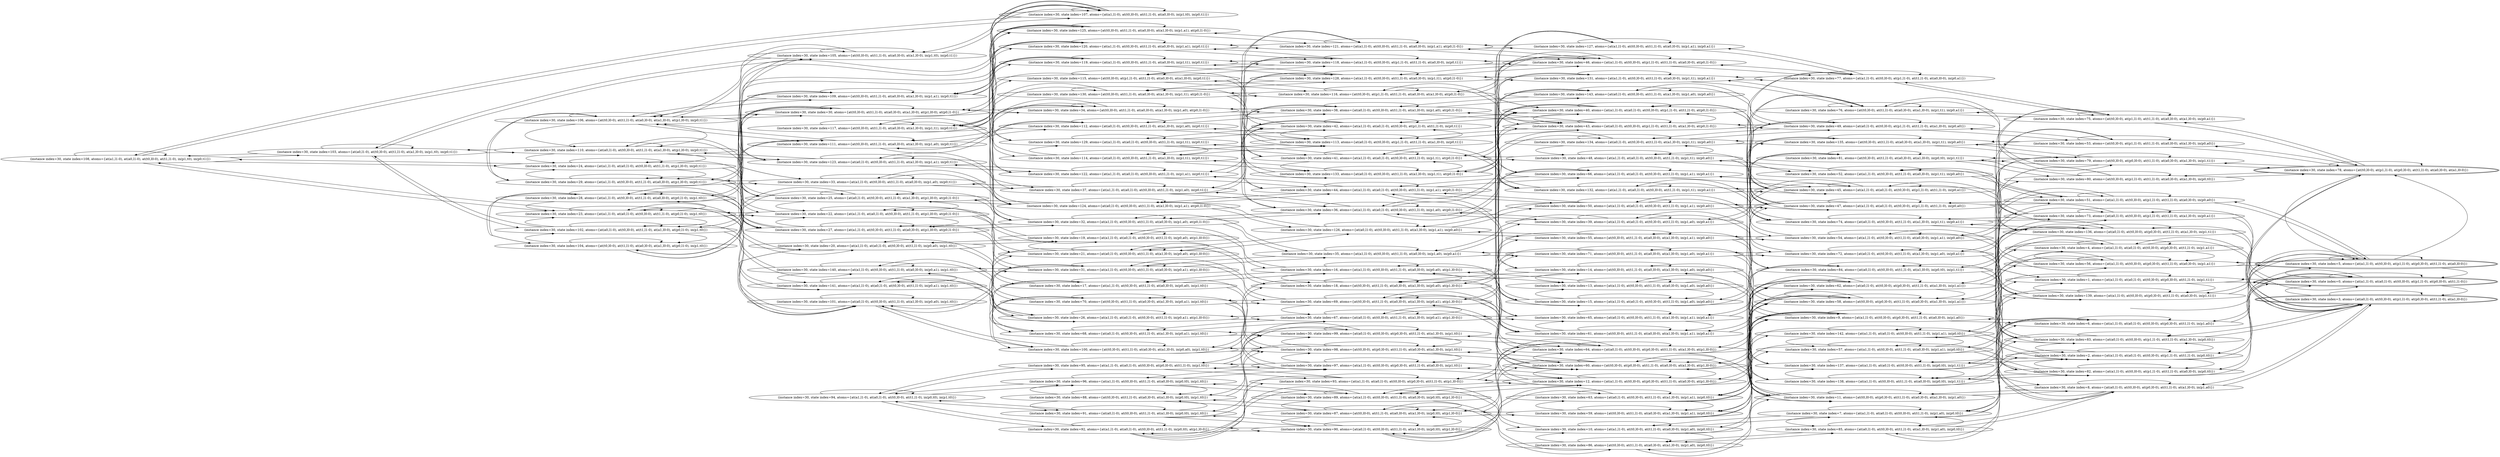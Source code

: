 digraph {
rankdir="LR"
s108[label="(instance index=30, state index=108, atoms={at(a1,l1-0), at(a0,l1-0), at(t0,l0-0), at(t1,l1-0), in(p1,t0), in(p0,t1)})"]
s103[label="(instance index=30, state index=103, atoms={at(a0,l1-0), at(t0,l0-0), at(t1,l1-0), at(a1,l0-0), in(p1,t0), in(p0,t1)})"]
s107[label="(instance index=30, state index=107, atoms={at(a1,l1-0), at(t0,l0-0), at(t1,l1-0), at(a0,l0-0), in(p1,t0), in(p0,t1)})"]
s105[label="(instance index=30, state index=105, atoms={at(t0,l0-0), at(t1,l1-0), at(a0,l0-0), at(a1,l0-0), in(p1,t0), in(p0,t1)})"]
s24[label="(instance index=30, state index=24, atoms={at(a1,l1-0), at(a0,l1-0), at(t0,l0-0), at(t1,l1-0), at(p1,l0-0), in(p0,t1)})"]
s23[label="(instance index=30, state index=23, atoms={at(a1,l1-0), at(a0,l1-0), at(t0,l0-0), at(t1,l1-0), at(p0,l1-0), in(p1,t0)})"]
s102[label="(instance index=30, state index=102, atoms={at(a0,l1-0), at(t0,l0-0), at(t1,l1-0), at(a1,l0-0), at(p0,l1-0), in(p1,t0)})"]
s110[label="(instance index=30, state index=110, atoms={at(a0,l1-0), at(t0,l0-0), at(t1,l1-0), at(a1,l0-0), at(p1,l0-0), in(p0,t1)})"]
s29[label="(instance index=30, state index=29, atoms={at(a1,l1-0), at(t0,l0-0), at(t1,l1-0), at(a0,l0-0), at(p1,l0-0), in(p0,t1)})"]
s28[label="(instance index=30, state index=28, atoms={at(a1,l1-0), at(t0,l0-0), at(t1,l1-0), at(a0,l0-0), at(p0,l1-0), in(p1,t0)})"]
s104[label="(instance index=30, state index=104, atoms={at(t0,l0-0), at(t1,l1-0), at(a0,l0-0), at(a1,l0-0), at(p0,l1-0), in(p1,t0)})"]
s106[label="(instance index=30, state index=106, atoms={at(t0,l0-0), at(t1,l1-0), at(a0,l0-0), at(a1,l0-0), at(p1,l0-0), in(p0,t1)})"]
s20[label="(instance index=30, state index=20, atoms={at(a1,l1-0), at(a0,l1-0), at(t0,l0-0), at(t1,l1-0), in(p0,a0), in(p1,t0)})"]
s141[label="(instance index=30, state index=141, atoms={at(a1,l1-0), at(a0,l1-0), at(t0,l0-0), at(t1,l1-0), in(p0,a1), in(p1,t0)})"]
s22[label="(instance index=30, state index=22, atoms={at(a1,l1-0), at(a0,l1-0), at(t0,l0-0), at(t1,l1-0), at(p1,l0-0), at(p0,l1-0)})"]
s94[label="(instance index=30, state index=94, atoms={at(a1,l1-0), at(a0,l1-0), at(t0,l0-0), at(t1,l1-0), in(p0,t0), in(p1,t0)})"]
s140[label="(instance index=30, state index=140, atoms={at(a1,l1-0), at(t0,l0-0), at(t1,l1-0), at(a0,l0-0), in(p0,a1), in(p1,t0)})"]
s101[label="(instance index=30, state index=101, atoms={at(a0,l1-0), at(t0,l0-0), at(t1,l1-0), at(a1,l0-0), in(p0,a0), in(p1,t0)})"]
s25[label="(instance index=30, state index=25, atoms={at(a0,l1-0), at(t0,l0-0), at(t1,l1-0), at(a1,l0-0), at(p1,l0-0), at(p0,l1-0)})"]
s123[label="(instance index=30, state index=123, atoms={at(a0,l1-0), at(t0,l0-0), at(t1,l1-0), at(a1,l0-0), in(p1,a1), in(p0,t1)})"]
s33[label="(instance index=30, state index=33, atoms={at(a1,l1-0), at(t0,l0-0), at(t1,l1-0), at(a0,l0-0), in(p1,a0), in(p0,t1)})"]
s27[label="(instance index=30, state index=27, atoms={at(a1,l1-0), at(t0,l0-0), at(t1,l1-0), at(a0,l0-0), at(p1,l0-0), at(p0,l1-0)})"]
s111[label="(instance index=30, state index=111, atoms={at(t0,l0-0), at(t1,l1-0), at(a0,l0-0), at(a1,l0-0), in(p1,a0), in(p0,t1)})"]
s30[label="(instance index=30, state index=30, atoms={at(t0,l0-0), at(t1,l1-0), at(a0,l0-0), at(a1,l0-0), at(p1,l0-0), at(p0,l1-0)})"]
s109[label="(instance index=30, state index=109, atoms={at(t0,l0-0), at(t1,l1-0), at(a0,l0-0), at(a1,l0-0), in(p1,a1), in(p0,t1)})"]
s117[label="(instance index=30, state index=117, atoms={at(t0,l0-0), at(t1,l1-0), at(a0,l0-0), at(a1,l0-0), in(p1,t1), in(p0,t1)})"]
s19[label="(instance index=30, state index=19, atoms={at(a1,l1-0), at(a0,l1-0), at(t0,l0-0), at(t1,l1-0), in(p0,a0), at(p1,l0-0)})"]
s17[label="(instance index=30, state index=17, atoms={at(a1,l1-0), at(t0,l0-0), at(t1,l1-0), at(a0,l0-0), in(p0,a0), in(p1,t0)})"]
s95[label="(instance index=30, state index=95, atoms={at(a1,l1-0), at(a0,l1-0), at(t0,l0-0), at(p0,l0-0), at(t1,l1-0), in(p1,t0)})"]
s68[label="(instance index=30, state index=68, atoms={at(a0,l1-0), at(t0,l0-0), at(t1,l1-0), at(a1,l0-0), in(p0,a1), in(p1,t0)})"]
s26[label="(instance index=30, state index=26, atoms={at(a1,l1-0), at(a0,l1-0), at(t0,l0-0), at(t1,l1-0), in(p0,a1), at(p1,l0-0)})"]
s91[label="(instance index=30, state index=91, atoms={at(a0,l1-0), at(t0,l0-0), at(t1,l1-0), at(a1,l0-0), in(p0,t0), in(p1,t0)})"]
s96[label="(instance index=30, state index=96, atoms={at(a1,l1-0), at(t0,l0-0), at(t1,l1-0), at(a0,l0-0), in(p0,t0), in(p1,t0)})"]
s92[label="(instance index=30, state index=92, atoms={at(a1,l1-0), at(a0,l1-0), at(t0,l0-0), at(t1,l1-0), in(p0,t0), at(p1,l0-0)})"]
s70[label="(instance index=30, state index=70, atoms={at(t0,l0-0), at(t1,l1-0), at(a0,l0-0), at(a1,l0-0), in(p0,a1), in(p1,t0)})"]
s31[label="(instance index=30, state index=31, atoms={at(a1,l1-0), at(t0,l0-0), at(t1,l1-0), at(a0,l0-0), in(p0,a1), at(p1,l0-0)})"]
s88[label="(instance index=30, state index=88, atoms={at(t0,l0-0), at(t1,l1-0), at(a0,l0-0), at(a1,l0-0), in(p0,t0), in(p1,t0)})"]
s100[label="(instance index=30, state index=100, atoms={at(t0,l0-0), at(t1,l1-0), at(a0,l0-0), at(a1,l0-0), in(p0,a0), in(p1,t0)})"]
s21[label="(instance index=30, state index=21, atoms={at(a0,l1-0), at(t0,l0-0), at(t1,l1-0), at(a1,l0-0), in(p0,a0), at(p1,l0-0)})"]
s124[label="(instance index=30, state index=124, atoms={at(a0,l1-0), at(t0,l0-0), at(t1,l1-0), at(a1,l0-0), in(p1,a1), at(p0,l1-0)})"]
s122[label="(instance index=30, state index=122, atoms={at(a1,l1-0), at(a0,l1-0), at(t0,l0-0), at(t1,l1-0), in(p1,a1), in(p0,t1)})"]
s37[label="(instance index=30, state index=37, atoms={at(a1,l1-0), at(a0,l1-0), at(t0,l0-0), at(t1,l1-0), in(p1,a0), in(p0,t1)})"]
s32[label="(instance index=30, state index=32, atoms={at(a1,l1-0), at(t0,l0-0), at(t1,l1-0), at(a0,l0-0), in(p1,a0), at(p0,l1-0)})"]
s129[label="(instance index=30, state index=129, atoms={at(a1,l1-0), at(a0,l1-0), at(t0,l0-0), at(t1,l1-0), in(p1,t1), in(p0,t1)})"]
s114[label="(instance index=30, state index=114, atoms={at(a0,l1-0), at(t0,l0-0), at(t1,l1-0), at(a1,l0-0), in(p1,t1), in(p0,t1)})"]
s112[label="(instance index=30, state index=112, atoms={at(a0,l1-0), at(t0,l0-0), at(t1,l1-0), at(a1,l0-0), in(p1,a0), in(p0,t1)})"]
s34[label="(instance index=30, state index=34, atoms={at(t0,l0-0), at(t1,l1-0), at(a0,l0-0), at(a1,l0-0), in(p1,a0), at(p0,l1-0)})"]
s125[label="(instance index=30, state index=125, atoms={at(t0,l0-0), at(t1,l1-0), at(a0,l0-0), at(a1,l0-0), in(p1,a1), at(p0,l1-0)})"]
s120[label="(instance index=30, state index=120, atoms={at(a1,l1-0), at(t0,l0-0), at(t1,l1-0), at(a0,l0-0), in(p1,a1), in(p0,t1)})"]
s119[label="(instance index=30, state index=119, atoms={at(a1,l1-0), at(t0,l0-0), at(t1,l1-0), at(a0,l0-0), in(p1,t1), in(p0,t1)})"]
s130[label="(instance index=30, state index=130, atoms={at(t0,l0-0), at(t1,l1-0), at(a0,l0-0), at(a1,l0-0), in(p1,t1), at(p0,l1-0)})"]
s115[label="(instance index=30, state index=115, atoms={at(t0,l0-0), at(p1,l1-0), at(t1,l1-0), at(a0,l0-0), at(a1,l0-0), in(p0,t1)})"]
s93[label="(instance index=30, state index=93, atoms={at(a1,l1-0), at(a0,l1-0), at(t0,l0-0), at(p0,l0-0), at(t1,l1-0), at(p1,l0-0)})"]
s67[label="(instance index=30, state index=67, atoms={at(a0,l1-0), at(t0,l0-0), at(t1,l1-0), at(a1,l0-0), in(p0,a1), at(p1,l0-0)})"]
s90[label="(instance index=30, state index=90, atoms={at(a0,l1-0), at(t0,l0-0), at(t1,l1-0), at(a1,l0-0), in(p0,t0), at(p1,l0-0)})"]
s89[label="(instance index=30, state index=89, atoms={at(a1,l1-0), at(t0,l0-0), at(t1,l1-0), at(a0,l0-0), in(p0,t0), at(p1,l0-0)})"]
s69[label="(instance index=30, state index=69, atoms={at(t0,l0-0), at(t1,l1-0), at(a0,l0-0), at(a1,l0-0), in(p0,a1), at(p1,l0-0)})"]
s87[label="(instance index=30, state index=87, atoms={at(t0,l0-0), at(t1,l1-0), at(a0,l0-0), at(a1,l0-0), in(p0,t0), at(p1,l0-0)})"]
s18[label="(instance index=30, state index=18, atoms={at(t0,l0-0), at(t1,l1-0), at(a0,l0-0), at(a1,l0-0), in(p0,a0), at(p1,l0-0)})"]
s126[label="(instance index=30, state index=126, atoms={at(a0,l1-0), at(t0,l0-0), at(t1,l1-0), at(a1,l0-0), in(p1,a1), in(p0,a0)})"]
s44[label="(instance index=30, state index=44, atoms={at(a1,l1-0), at(a0,l1-0), at(t0,l0-0), at(t1,l1-0), in(p1,a1), at(p0,l1-0)})"]
s36[label="(instance index=30, state index=36, atoms={at(a1,l1-0), at(a0,l1-0), at(t0,l0-0), at(t1,l1-0), in(p1,a0), at(p0,l1-0)})"]
s133[label="(instance index=30, state index=133, atoms={at(a0,l1-0), at(t0,l0-0), at(t1,l1-0), at(a1,l0-0), in(p1,t1), at(p0,l1-0)})"]
s16[label="(instance index=30, state index=16, atoms={at(a1,l1-0), at(t0,l0-0), at(t1,l1-0), at(a0,l0-0), in(p0,a0), at(p1,l0-0)})"]
s113[label="(instance index=30, state index=113, atoms={at(a0,l1-0), at(t0,l0-0), at(p1,l1-0), at(t1,l1-0), at(a1,l0-0), in(p0,t1)})"]
s118[label="(instance index=30, state index=118, atoms={at(a1,l1-0), at(t0,l0-0), at(p1,l1-0), at(t1,l1-0), at(a0,l0-0), in(p0,t1)})"]
s116[label="(instance index=30, state index=116, atoms={at(t0,l0-0), at(p1,l1-0), at(t1,l1-0), at(a0,l0-0), at(a1,l0-0), at(p0,l1-0)})"]
s121[label="(instance index=30, state index=121, atoms={at(a1,l1-0), at(t0,l0-0), at(t1,l1-0), at(a0,l0-0), in(p1,a1), at(p0,l1-0)})"]
s128[label="(instance index=30, state index=128, atoms={at(a1,l1-0), at(t0,l0-0), at(t1,l1-0), at(a0,l0-0), in(p1,t1), at(p0,l1-0)})"]
s35[label="(instance index=30, state index=35, atoms={at(a1,l1-0), at(t0,l0-0), at(t1,l1-0), at(a0,l0-0), in(p1,a0), in(p0,a1)})"]
s41[label="(instance index=30, state index=41, atoms={at(a1,l1-0), at(a0,l1-0), at(t0,l0-0), at(t1,l1-0), in(p1,t1), at(p0,l1-0)})"]
s38[label="(instance index=30, state index=38, atoms={at(a0,l1-0), at(t0,l0-0), at(t1,l1-0), at(a1,l0-0), in(p1,a0), at(p0,l1-0)})"]
s99[label="(instance index=30, state index=99, atoms={at(a0,l1-0), at(t0,l0-0), at(p0,l0-0), at(t1,l1-0), at(a1,l0-0), in(p1,t0)})"]
s98[label="(instance index=30, state index=98, atoms={at(t0,l0-0), at(p0,l0-0), at(t1,l1-0), at(a0,l0-0), at(a1,l0-0), in(p1,t0)})"]
s42[label="(instance index=30, state index=42, atoms={at(a1,l1-0), at(a0,l1-0), at(t0,l0-0), at(p1,l1-0), at(t1,l1-0), in(p0,t1)})"]
s97[label="(instance index=30, state index=97, atoms={at(a1,l1-0), at(t0,l0-0), at(p0,l0-0), at(t1,l1-0), at(a0,l0-0), in(p1,t0)})"]
s13[label="(instance index=30, state index=13, atoms={at(a1,l1-0), at(t0,l0-0), at(t1,l1-0), at(a0,l0-0), in(p1,a0), in(p0,a0)})"]
s12[label="(instance index=30, state index=12, atoms={at(a1,l1-0), at(t0,l0-0), at(p0,l0-0), at(t1,l1-0), at(a0,l0-0), at(p1,l0-0)})"]
s65[label="(instance index=30, state index=65, atoms={at(a0,l1-0), at(t0,l0-0), at(t1,l1-0), at(a1,l0-0), in(p1,a1), in(p0,a1)})"]
s64[label="(instance index=30, state index=64, atoms={at(a0,l1-0), at(t0,l0-0), at(p0,l0-0), at(t1,l1-0), at(a1,l0-0), at(p1,l0-0)})"]
s63[label="(instance index=30, state index=63, atoms={at(a0,l1-0), at(t0,l0-0), at(t1,l1-0), at(a1,l0-0), in(p1,a1), in(p0,t0)})"]
s10[label="(instance index=30, state index=10, atoms={at(a1,l1-0), at(t0,l0-0), at(t1,l1-0), at(a0,l0-0), in(p1,a0), in(p0,t0)})"]
s66[label="(instance index=30, state index=66, atoms={at(a1,l1-0), at(a0,l1-0), at(t0,l0-0), at(t1,l1-0), in(p1,a1), in(p0,a1)})"]
s132[label="(instance index=30, state index=132, atoms={at(a1,l1-0), at(a0,l1-0), at(t0,l0-0), at(t1,l1-0), in(p1,t1), in(p0,a1)})"]
s14[label="(instance index=30, state index=14, atoms={at(t0,l0-0), at(t1,l1-0), at(a0,l0-0), at(a1,l0-0), in(p1,a0), in(p0,a0)})"]
s71[label="(instance index=30, state index=71, atoms={at(t0,l0-0), at(t1,l1-0), at(a0,l0-0), at(a1,l0-0), in(p1,a0), in(p0,a1)})"]
s86[label="(instance index=30, state index=86, atoms={at(t0,l0-0), at(t1,l1-0), at(a0,l0-0), at(a1,l0-0), in(p1,a0), in(p0,t0)})"]
s61[label="(instance index=30, state index=61, atoms={at(t0,l0-0), at(t1,l1-0), at(a0,l0-0), at(a1,l0-0), in(p1,a1), in(p0,a1)})"]
s60[label="(instance index=30, state index=60, atoms={at(t0,l0-0), at(p0,l0-0), at(t1,l1-0), at(a0,l0-0), at(a1,l0-0), at(p1,l0-0)})"]
s59[label="(instance index=30, state index=59, atoms={at(t0,l0-0), at(t1,l1-0), at(a0,l0-0), at(a1,l0-0), in(p1,a1), in(p0,t0)})"]
s55[label="(instance index=30, state index=55, atoms={at(t0,l0-0), at(t1,l1-0), at(a0,l0-0), at(a1,l0-0), in(p1,a1), in(p0,a0)})"]
s50[label="(instance index=30, state index=50, atoms={at(a1,l1-0), at(a0,l1-0), at(t0,l0-0), at(t1,l1-0), in(p1,a1), in(p0,a0)})"]
s15[label="(instance index=30, state index=15, atoms={at(a1,l1-0), at(a0,l1-0), at(t0,l0-0), at(t1,l1-0), in(p1,a0), in(p0,a0)})"]
s48[label="(instance index=30, state index=48, atoms={at(a1,l1-0), at(a0,l1-0), at(t0,l0-0), at(t1,l1-0), in(p1,t1), in(p0,a0)})"]
s134[label="(instance index=30, state index=134, atoms={at(a0,l1-0), at(t0,l0-0), at(t1,l1-0), at(a1,l0-0), in(p1,t1), in(p0,a0)})"]
s143[label="(instance index=30, state index=143, atoms={at(a0,l1-0), at(t0,l0-0), at(t1,l1-0), at(a1,l0-0), in(p1,a0), in(p0,a0)})"]
s46[label="(instance index=30, state index=46, atoms={at(a1,l1-0), at(t0,l0-0), at(p1,l1-0), at(t1,l1-0), at(a0,l0-0), at(p0,l1-0)})"]
s43[label="(instance index=30, state index=43, atoms={at(a0,l1-0), at(t0,l0-0), at(p1,l1-0), at(t1,l1-0), at(a1,l0-0), at(p0,l1-0)})"]
s40[label="(instance index=30, state index=40, atoms={at(a1,l1-0), at(a0,l1-0), at(t0,l0-0), at(p1,l1-0), at(t1,l1-0), at(p0,l1-0)})"]
s131[label="(instance index=30, state index=131, atoms={at(a1,l1-0), at(t0,l0-0), at(t1,l1-0), at(a0,l0-0), in(p1,t1), in(p0,a1)})"]
s39[label="(instance index=30, state index=39, atoms={at(a1,l1-0), at(a0,l1-0), at(t0,l0-0), at(t1,l1-0), in(p1,a0), in(p0,a1)})"]
s127[label="(instance index=30, state index=127, atoms={at(a1,l1-0), at(t0,l0-0), at(t1,l1-0), at(a0,l0-0), in(p1,a1), in(p0,a1)})"]
s62[label="(instance index=30, state index=62, atoms={at(a0,l1-0), at(t0,l0-0), at(p0,l0-0), at(t1,l1-0), at(a1,l0-0), in(p1,a1)})"]
s137[label="(instance index=30, state index=137, atoms={at(a1,l1-0), at(a0,l1-0), at(t0,l0-0), at(t1,l1-0), in(p0,t0), in(p1,t1)})"]
s84[label="(instance index=30, state index=84, atoms={at(a0,l1-0), at(t0,l0-0), at(t1,l1-0), at(a1,l0-0), in(p0,t0), in(p1,t1)})"]
s74[label="(instance index=30, state index=74, atoms={at(a0,l1-0), at(t0,l0-0), at(t1,l1-0), at(a1,l0-0), in(p1,t1), in(p0,a1)})"]
s72[label="(instance index=30, state index=72, atoms={at(a0,l1-0), at(t0,l0-0), at(t1,l1-0), at(a1,l0-0), in(p1,a0), in(p0,a1)})"]
s85[label="(instance index=30, state index=85, atoms={at(a0,l1-0), at(t0,l0-0), at(t1,l1-0), at(a1,l0-0), in(p1,a0), in(p0,t0)})"]
s11[label="(instance index=30, state index=11, atoms={at(t0,l0-0), at(p0,l0-0), at(t1,l1-0), at(a0,l0-0), at(a1,l0-0), in(p1,a0)})"]
s58[label="(instance index=30, state index=58, atoms={at(t0,l0-0), at(p0,l0-0), at(t1,l1-0), at(a0,l0-0), at(a1,l0-0), in(p1,a1)})"]
s57[label="(instance index=30, state index=57, atoms={at(a1,l1-0), at(t0,l0-0), at(t1,l1-0), at(a0,l0-0), in(p1,a1), in(p0,t0)})"]
s7[label="(instance index=30, state index=7, atoms={at(a1,l1-0), at(a0,l1-0), at(t0,l0-0), at(t1,l1-0), in(p1,a0), in(p0,t0)})"]
s54[label="(instance index=30, state index=54, atoms={at(a1,l1-0), at(t0,l0-0), at(t1,l1-0), at(a0,l0-0), in(p1,a1), in(p0,a0)})"]
s138[label="(instance index=30, state index=138, atoms={at(a1,l1-0), at(t0,l0-0), at(t1,l1-0), at(a0,l0-0), in(p0,t0), in(p1,t1)})"]
s81[label="(instance index=30, state index=81, atoms={at(t0,l0-0), at(t1,l1-0), at(a0,l0-0), at(a1,l0-0), in(p0,t0), in(p1,t1)})"]
s135[label="(instance index=30, state index=135, atoms={at(t0,l0-0), at(t1,l1-0), at(a0,l0-0), at(a1,l0-0), in(p1,t1), in(p0,a0)})"]
s49[label="(instance index=30, state index=49, atoms={at(a0,l1-0), at(t0,l0-0), at(p1,l1-0), at(t1,l1-0), at(a1,l0-0), in(p0,a0)})"]
s77[label="(instance index=30, state index=77, atoms={at(a1,l1-0), at(t0,l0-0), at(p1,l1-0), at(t1,l1-0), at(a0,l0-0), in(p0,a1)})"]
s52[label="(instance index=30, state index=52, atoms={at(a1,l1-0), at(t0,l0-0), at(t1,l1-0), at(a0,l0-0), in(p1,t1), in(p0,a0)})"]
s45[label="(instance index=30, state index=45, atoms={at(a1,l1-0), at(a0,l1-0), at(t0,l0-0), at(p1,l1-0), at(t1,l1-0), in(p0,a1)})"]
s142[label="(instance index=30, state index=142, atoms={at(a1,l1-0), at(a0,l1-0), at(t0,l0-0), at(t1,l1-0), in(p1,a1), in(p0,t0)})"]
s9[label="(instance index=30, state index=9, atoms={at(a1,l1-0), at(t0,l0-0), at(p0,l0-0), at(t1,l1-0), at(a0,l0-0), in(p1,a0)})"]
s76[label="(instance index=30, state index=76, atoms={at(t0,l0-0), at(t1,l1-0), at(a0,l0-0), at(a1,l0-0), in(p1,t1), in(p0,a1)})"]
s47[label="(instance index=30, state index=47, atoms={at(a1,l1-0), at(a0,l1-0), at(t0,l0-0), at(p1,l1-0), at(t1,l1-0), in(p0,a0)})"]
s2[label="(instance index=30, state index=2, atoms={at(a1,l1-0), at(a0,l1-0), at(t0,l0-0), at(p1,l1-0), at(t1,l1-0), in(p0,t0)})"]
s136[label="(instance index=30, state index=136, atoms={at(a0,l1-0), at(t0,l0-0), at(p0,l0-0), at(t1,l1-0), at(a1,l0-0), in(p1,t1)})"]
s83[label="(instance index=30, state index=83, atoms={at(a0,l1-0), at(t0,l0-0), at(p1,l1-0), at(t1,l1-0), at(a1,l0-0), in(p0,t0)})"]
s51[label="(instance index=30, state index=51, atoms={at(a1,l1-0), at(t0,l0-0), at(p1,l1-0), at(t1,l1-0), at(a0,l0-0), in(p0,a0)})"]
s4[label="(instance index=30, state index=4, atoms={at(a1,l1-0), at(a0,l1-0), at(t0,l0-0), at(p0,l0-0), at(t1,l1-0), in(p1,a1)})"]
s73[label="(instance index=30, state index=73, atoms={at(a0,l1-0), at(t0,l0-0), at(p1,l1-0), at(t1,l1-0), at(a1,l0-0), in(p0,a1)})"]
s8[label="(instance index=30, state index=8, atoms={at(a0,l1-0), at(t0,l0-0), at(p0,l0-0), at(t1,l1-0), at(a1,l0-0), in(p1,a0)})"]
s82[label="(instance index=30, state index=82, atoms={at(a1,l1-0), at(t0,l0-0), at(p1,l1-0), at(t1,l1-0), at(a0,l0-0), in(p0,t0)})"]
s1[label="(instance index=30, state index=1, atoms={at(a1,l1-0), at(a0,l1-0), at(t0,l0-0), at(p0,l0-0), at(t1,l1-0), in(p1,t1)})"]
s139[label="(instance index=30, state index=139, atoms={at(a1,l1-0), at(t0,l0-0), at(p0,l0-0), at(t1,l1-0), at(a0,l0-0), in(p1,t1)})"]
s56[label="(instance index=30, state index=56, atoms={at(a1,l1-0), at(t0,l0-0), at(p0,l0-0), at(t1,l1-0), at(a0,l0-0), in(p1,a1)})"]
s79[label="(instance index=30, state index=79, atoms={at(t0,l0-0), at(p0,l0-0), at(t1,l1-0), at(a0,l0-0), at(a1,l0-0), in(p1,t1)})"]
s53[label="(instance index=30, state index=53, atoms={at(t0,l0-0), at(p1,l1-0), at(t1,l1-0), at(a0,l0-0), at(a1,l0-0), in(p0,a0)})"]
s6[label="(instance index=30, state index=6, atoms={at(a1,l1-0), at(a0,l1-0), at(t0,l0-0), at(p0,l0-0), at(t1,l1-0), in(p1,a0)})"]
s75[label="(instance index=30, state index=75, atoms={at(t0,l0-0), at(p1,l1-0), at(t1,l1-0), at(a0,l0-0), at(a1,l0-0), in(p0,a1)})"]
s80[label="(instance index=30, state index=80, atoms={at(t0,l0-0), at(p1,l1-0), at(t1,l1-0), at(a0,l0-0), at(a1,l0-0), in(p0,t0)})"]
s5[peripheries=2,label="(instance index=30, state index=5, atoms={at(a1,l1-0), at(t0,l0-0), at(p1,l1-0), at(p0,l0-0), at(t1,l1-0), at(a0,l0-0)})"]
s0[peripheries=2,label="(instance index=30, state index=0, atoms={at(a1,l1-0), at(a0,l1-0), at(t0,l0-0), at(p1,l1-0), at(p0,l0-0), at(t1,l1-0)})"]
s3[peripheries=2,label="(instance index=30, state index=3, atoms={at(a0,l1-0), at(t0,l0-0), at(p1,l1-0), at(p0,l0-0), at(t1,l1-0), at(a1,l0-0)})"]
s78[peripheries=2,label="(instance index=30, state index=78, atoms={at(t0,l0-0), at(p1,l1-0), at(p0,l0-0), at(t1,l1-0), at(a0,l0-0), at(a1,l0-0)})"]
Dangling [ label = "", style = invis ]
{ rank = same; Dangling }
Dangling -> s0
{ rank = same; s0}
{ rank = same; s24,s23,s102,s110,s29,s28,s104,s106}
{ rank = same; s20,s141,s22,s94,s140,s101,s25,s123,s33,s27,s111,s30,s109,s117}
{ rank = same; s19,s17,s95,s68,s26,s91,s96,s92,s70,s31,s88,s100,s21,s124,s122,s37,s32,s129,s114,s112,s34,s125,s120,s119,s130,s115}
{ rank = same; s93,s67,s90,s89,s69,s87,s18,s126,s44,s36,s133,s16,s113,s118,s116,s121,s128,s35,s41,s38,s99,s98,s42,s97}
{ rank = same; s13,s12,s65,s64,s63,s10,s66,s132,s14,s71,s86,s61,s60,s59,s55,s50,s15,s48,s134,s143,s46,s43,s40,s131,s39,s127}
{ rank = same; s62,s137,s84,s74,s72,s85,s11,s58,s57,s7,s54,s138,s81,s135,s49,s77,s52,s45,s142,s9,s76,s47}
{ rank = same; s2,s136,s83,s51,s4,s73,s8,s82,s1,s139,s56,s79,s53,s6,s75,s80}
{ rank = same; s5,s0,s3,s78}
{
s108->s24
s108->s107
s108->s23
s108->s108
s108->s103
s103->s110
s103->s105
s103->s108
s103->s103
s103->s102
s107->s29
s107->s28
s107->s108
s107->s107
s107->s105
s105->s107
s105->s106
s105->s105
s105->s104
s105->s103
}
{
s24->s29
s24->s24
s24->s22
s24->s110
s24->s108
s23->s28
s23->s23
s23->s20
s23->s22
s23->s141
s23->s108
s23->s102
s102->s23
s102->s104
s102->s103
s102->s25
s102->s102
s102->s101
s110->s123
s110->s25
s110->s24
s110->s106
s110->s110
s110->s103
s29->s27
s29->s24
s29->s107
s29->s29
s29->s106
s29->s33
s28->s28
s28->s140
s28->s23
s28->s107
s28->s27
s28->s104
s104->s28
s104->s30
s104->s105
s104->s104
s104->s102
s106->s30
s106->s111
s106->s110
s106->s109
s106->s29
s106->s106
s106->s105
}
{
s20->s23
s20->s20
s20->s19
s20->s17
s20->s101
s141->s26
s141->s141
s141->s140
s141->s23
s141->s68
s22->s27
s22->s25
s22->s24
s22->s23
s22->s22
s22->s26
s22->s19
s94->s95
s94->s94
s94->s92
s94->s91
s94->s96
s140->s28
s140->s31
s140->s141
s140->s140
s140->s70
s101->s102
s101->s21
s101->s101
s101->s20
s101->s100
s25->s30
s25->s22
s25->s21
s25->s124
s25->s110
s25->s25
s25->s102
s123->s123
s123->s122
s123->s110
s123->s124
s123->s109
s33->s29
s33->s111
s33->s33
s33->s37
s33->s32
s27->s31
s27->s30
s27->s28
s27->s27
s27->s29
s27->s22
s27->s32
s111->s112
s111->s111
s111->s106
s111->s34
s111->s33
s30->s30
s30->s25
s30->s106
s30->s125
s30->s27
s30->s104
s30->s34
s109->s123
s109->s125
s109->s120
s109->s109
s109->s106
s117->s117
s117->s119
s117->s114
s117->s115
s117->s130
}
{
s19->s22
s19->s20
s19->s19
s19->s21
s19->s16
s17->s16
s17->s20
s17->s100
s17->s17
s17->s97
s95->s95
s95->s93
s95->s94
s95->s99
s95->s97
s68->s141
s68->s70
s68->s68
s68->s67
s68->s99
s26->s31
s26->s26
s26->s141
s26->s22
s26->s67
s91->s91
s91->s90
s91->s88
s91->s94
s91->s99
s96->s94
s96->s89
s96->s88
s96->s97
s96->s96
s92->s93
s92->s92
s92->s90
s92->s94
s92->s89
s70->s140
s70->s70
s70->s69
s70->s68
s70->s98
s31->s31
s31->s26
s31->s27
s31->s69
s31->s140
s31->s35
s88->s87
s88->s88
s88->s98
s88->s91
s88->s96
s100->s17
s100->s101
s100->s100
s100->s18
s100->s98
s21->s126
s21->s21
s21->s19
s21->s25
s21->s18
s21->s101
s124->s126
s124->s125
s124->s124
s124->s123
s124->s25
s124->s44
s122->s123
s122->s120
s122->s44
s122->s122
s122->s42
s37->s112
s37->s42
s37->s37
s37->s36
s37->s33
s32->s36
s32->s35
s32->s27
s32->s34
s32->s33
s32->s32
s129->s42
s129->s41
s129->s119
s129->s114
s129->s129
s114->s117
s114->s113
s114->s133
s114->s114
s114->s129
s112->s111
s112->s113
s112->s38
s112->s112
s112->s37
s34->s30
s34->s111
s34->s38
s34->s34
s34->s32
s125->s30
s125->s125
s125->s121
s125->s124
s125->s109
s120->s122
s120->s121
s120->s120
s120->s118
s120->s109
s119->s117
s119->s119
s119->s129
s119->s118
s119->s128
s130->s117
s130->s116
s130->s130
s130->s133
s130->s128
s115->s117
s115->s116
s115->s115
s115->s118
s115->s113
}
{
s93->s95
s93->s93
s93->s92
s93->s12
s93->s64
s67->s69
s67->s26
s67->s68
s67->s67
s67->s65
s67->s64
s90->s63
s90->s91
s90->s90
s90->s87
s90->s92
s90->s64
s89->s92
s89->s87
s89->s10
s89->s89
s89->s12
s89->s96
s69->s31
s69->s61
s69->s71
s69->s70
s69->s69
s69->s60
s69->s67
s87->s90
s87->s89
s87->s60
s87->s88
s87->s59
s87->s87
s87->s86
s18->s55
s18->s60
s18->s18
s18->s21
s18->s14
s18->s16
s18->s100
s126->s124
s126->s126
s126->s21
s126->s55
s126->s50
s44->s50
s44->s121
s44->s44
s44->s124
s44->s40
s44->s122
s44->s66
s36->s40
s36->s38
s36->s37
s36->s15
s36->s36
s36->s39
s36->s32
s133->s114
s133->s41
s133->s43
s133->s134
s133->s133
s133->s130
s16->s18
s16->s17
s16->s16
s16->s13
s16->s19
s16->s12
s113->s115
s113->s114
s113->s113
s113->s43
s113->s112
s113->s42
s118->s120
s118->s118
s118->s115
s118->s46
s118->s119
s118->s42
s116->s116
s116->s46
s116->s43
s116->s115
s116->s130
s121->s125
s121->s127
s121->s120
s121->s46
s121->s121
s121->s44
s128->s119
s128->s41
s128->s131
s128->s46
s128->s130
s128->s128
s35->s31
s35->s71
s35->s39
s35->s35
s35->s32
s41->s40
s41->s133
s41->s48
s41->s41
s41->s132
s41->s129
s41->s128
s38->s112
s38->s143
s38->s38
s38->s43
s38->s36
s38->s34
s99->s95
s99->s68
s99->s91
s99->s98
s99->s99
s99->s64
s98->s60
s98->s88
s98->s100
s98->s99
s98->s70
s98->s98
s98->s97
s42->s118
s42->s113
s42->s42
s42->s40
s42->s37
s42->s122
s42->s129
s97->s95
s97->s17
s97->s98
s97->s97
s97->s12
s97->s96
}
{
s13->s16
s13->s15
s13->s13
s13->s14
s13->s9
s12->s60
s12->s89
s12->s12
s12->s93
s12->s16
s12->s9
s12->s97
s65->s62
s65->s67
s65->s61
s65->s66
s65->s65
s64->s93
s64->s62
s64->s90
s64->s60
s64->s67
s64->s99
s64->s64
s63->s63
s63->s59
s63->s90
s63->s62
s63->s142
s10->s86
s10->s10
s10->s89
s10->s9
s10->s7
s66->s127
s66->s44
s66->s66
s66->s45
s66->s65
s132->s45
s132->s74
s132->s132
s132->s41
s132->s131
s14->s14
s14->s18
s14->s143
s14->s13
s14->s11
s71->s72
s71->s11
s71->s71
s71->s69
s71->s35
s86->s87
s86->s86
s86->s11
s86->s85
s86->s10
s61->s127
s61->s61
s61->s58
s61->s69
s61->s65
s60->s60
s60->s18
s60->s12
s60->s11
s60->s58
s60->s69
s60->s87
s60->s98
s60->s64
s59->s59
s59->s63
s59->s58
s59->s57
s59->s87
s55->s126
s55->s55
s55->s54
s55->s58
s55->s18
s50->s126
s50->s50
s50->s47
s50->s54
s50->s44
s15->s15
s15->s47
s15->s143
s15->s13
s15->s36
s48->s48
s48->s52
s48->s47
s48->s41
s48->s134
s134->s135
s134->s49
s134->s134
s134->s48
s134->s133
s143->s15
s143->s49
s143->s14
s143->s143
s143->s38
s46->s118
s46->s116
s46->s46
s46->s77
s46->s40
s46->s121
s46->s128
s43->s116
s43->s113
s43->s43
s43->s40
s43->s38
s43->s49
s43->s133
s40->s46
s40->s45
s40->s44
s40->s43
s40->s42
s40->s41
s40->s40
s40->s47
s40->s36
s131->s77
s131->s132
s131->s76
s131->s131
s131->s128
s39->s72
s39->s39
s39->s36
s39->s45
s39->s35
s127->s127
s127->s77
s127->s61
s127->s121
s127->s66
}
{
s62->s63
s62->s62
s62->s4
s62->s58
s62->s65
s62->s64
s137->s84
s137->s138
s137->s137
s137->s2
s137->s1
s84->s84
s84->s83
s84->s137
s84->s81
s84->s136
s74->s74
s74->s73
s74->s76
s74->s136
s74->s132
s72->s39
s72->s73
s72->s8
s72->s72
s72->s71
s85->s86
s85->s85
s85->s83
s85->s8
s85->s7
s11->s14
s11->s60
s11->s11
s11->s86
s11->s9
s11->s8
s11->s71
s58->s61
s58->s60
s58->s59
s58->s58
s58->s56
s58->s62
s58->s55
s57->s59
s57->s56
s57->s57
s57->s82
s57->s142
s7->s85
s7->s10
s7->s6
s7->s7
s7->s2
s54->s54
s54->s56
s54->s51
s54->s55
s54->s50
s138->s81
s138->s139
s138->s138
s138->s82
s138->s137
s81->s81
s81->s80
s81->s84
s81->s79
s81->s138
s135->s53
s135->s52
s135->s135
s135->s79
s135->s134
s49->s53
s49->s49
s49->s143
s49->s47
s49->s43
s49->s134
s77->s127
s77->s45
s77->s46
s77->s77
s77->s75
s77->s131
s52->s52
s52->s51
s52->s48
s52->s139
s52->s135
s45->s77
s45->s40
s45->s39
s45->s132
s45->s45
s45->s73
s45->s66
s142->s63
s142->s4
s142->s57
s142->s142
s142->s2
s9->s12
s9->s11
s9->s10
s9->s9
s9->s13
s9->s6
s76->s75
s76->s79
s76->s74
s76->s76
s76->s131
s47->s51
s47->s15
s47->s50
s47->s49
s47->s48
s47->s47
s47->s40
}
{
s2->s83
s2->s82
s2->s137
s2->s142
s2->s2
s2->s7
s2->s0
s136->s84
s136->s79
s136->s74
s136->s136
s136->s3
s136->s1
s83->s85
s83->s84
s83->s83
s83->s80
s83->s3
s83->s2
s51->s53
s51->s52
s51->s51
s51->s54
s51->s47
s51->s5
s4->s56
s4->s62
s4->s142
s4->s4
s4->s0
s73->s75
s73->s74
s73->s72
s73->s45
s73->s73
s73->s3
s8->s11
s8->s72
s8->s85
s8->s8
s8->s6
s8->s3
s82->s57
s82->s80
s82->s82
s82->s138
s82->s5
s82->s2
s1->s139
s1->s137
s1->s136
s1->s1
s1->s0
s139->s52
s139->s79
s139->s139
s139->s138
s139->s5
s139->s1
s56->s58
s56->s57
s56->s56
s56->s54
s56->s5
s56->s4
s79->s81
s79->s78
s79->s76
s79->s139
s79->s136
s79->s79
s79->s135
s53->s51
s53->s49
s53->s53
s53->s78
s53->s135
s6->s9
s6->s8
s6->s7
s6->s6
s6->s0
s75->s77
s75->s76
s75->s75
s75->s78
s75->s73
s80->s82
s80->s81
s80->s80
s80->s83
s80->s78
}
{
s5->s51
s5->s78
s5->s139
s5->s82
s5->s5
s5->s56
s5->s0
s0->s6
s0->s5
s0->s4
s0->s3
s0->s2
s0->s1
s0->s0
s3->s83
s3->s78
s3->s8
s3->s73
s3->s136
s3->s3
s3->s0
s78->s53
s78->s79
s78->s78
s78->s75
s78->s5
s78->s80
s78->s3
}
}
